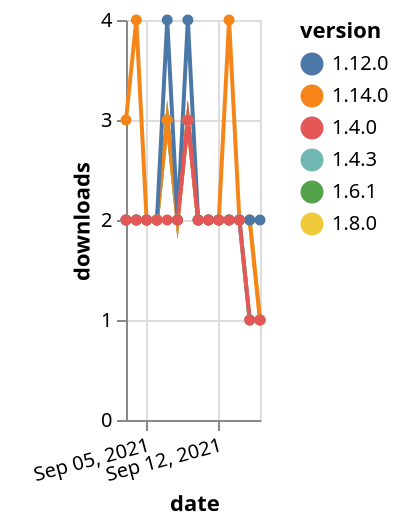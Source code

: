 {"$schema": "https://vega.github.io/schema/vega-lite/v5.json", "description": "A simple bar chart with embedded data.", "data": {"values": [{"date": "2021-09-03", "total": 1649, "delta": 2, "version": "1.6.1"}, {"date": "2021-09-04", "total": 1651, "delta": 2, "version": "1.6.1"}, {"date": "2021-09-05", "total": 1653, "delta": 2, "version": "1.6.1"}, {"date": "2021-09-06", "total": 1655, "delta": 2, "version": "1.6.1"}, {"date": "2021-09-07", "total": 1658, "delta": 3, "version": "1.6.1"}, {"date": "2021-09-08", "total": 1660, "delta": 2, "version": "1.6.1"}, {"date": "2021-09-09", "total": 1663, "delta": 3, "version": "1.6.1"}, {"date": "2021-09-10", "total": 1665, "delta": 2, "version": "1.6.1"}, {"date": "2021-09-11", "total": 1667, "delta": 2, "version": "1.6.1"}, {"date": "2021-09-12", "total": 1669, "delta": 2, "version": "1.6.1"}, {"date": "2021-09-13", "total": 1671, "delta": 2, "version": "1.6.1"}, {"date": "2021-09-14", "total": 1673, "delta": 2, "version": "1.6.1"}, {"date": "2021-09-15", "total": 1674, "delta": 1, "version": "1.6.1"}, {"date": "2021-09-16", "total": 1675, "delta": 1, "version": "1.6.1"}, {"date": "2021-09-03", "total": 1479, "delta": 2, "version": "1.8.0"}, {"date": "2021-09-04", "total": 1481, "delta": 2, "version": "1.8.0"}, {"date": "2021-09-05", "total": 1483, "delta": 2, "version": "1.8.0"}, {"date": "2021-09-06", "total": 1485, "delta": 2, "version": "1.8.0"}, {"date": "2021-09-07", "total": 1488, "delta": 3, "version": "1.8.0"}, {"date": "2021-09-08", "total": 1490, "delta": 2, "version": "1.8.0"}, {"date": "2021-09-09", "total": 1493, "delta": 3, "version": "1.8.0"}, {"date": "2021-09-10", "total": 1495, "delta": 2, "version": "1.8.0"}, {"date": "2021-09-11", "total": 1497, "delta": 2, "version": "1.8.0"}, {"date": "2021-09-12", "total": 1499, "delta": 2, "version": "1.8.0"}, {"date": "2021-09-13", "total": 1501, "delta": 2, "version": "1.8.0"}, {"date": "2021-09-14", "total": 1503, "delta": 2, "version": "1.8.0"}, {"date": "2021-09-15", "total": 1505, "delta": 2, "version": "1.8.0"}, {"date": "2021-09-16", "total": 1506, "delta": 1, "version": "1.8.0"}, {"date": "2021-09-03", "total": 2029, "delta": 2, "version": "1.4.3"}, {"date": "2021-09-04", "total": 2031, "delta": 2, "version": "1.4.3"}, {"date": "2021-09-05", "total": 2033, "delta": 2, "version": "1.4.3"}, {"date": "2021-09-06", "total": 2035, "delta": 2, "version": "1.4.3"}, {"date": "2021-09-07", "total": 2038, "delta": 3, "version": "1.4.3"}, {"date": "2021-09-08", "total": 2040, "delta": 2, "version": "1.4.3"}, {"date": "2021-09-09", "total": 2043, "delta": 3, "version": "1.4.3"}, {"date": "2021-09-10", "total": 2045, "delta": 2, "version": "1.4.3"}, {"date": "2021-09-11", "total": 2047, "delta": 2, "version": "1.4.3"}, {"date": "2021-09-12", "total": 2049, "delta": 2, "version": "1.4.3"}, {"date": "2021-09-13", "total": 2051, "delta": 2, "version": "1.4.3"}, {"date": "2021-09-14", "total": 2053, "delta": 2, "version": "1.4.3"}, {"date": "2021-09-15", "total": 2054, "delta": 1, "version": "1.4.3"}, {"date": "2021-09-16", "total": 2055, "delta": 1, "version": "1.4.3"}, {"date": "2021-09-03", "total": 226, "delta": 3, "version": "1.14.0"}, {"date": "2021-09-04", "total": 230, "delta": 4, "version": "1.14.0"}, {"date": "2021-09-05", "total": 232, "delta": 2, "version": "1.14.0"}, {"date": "2021-09-06", "total": 234, "delta": 2, "version": "1.14.0"}, {"date": "2021-09-07", "total": 237, "delta": 3, "version": "1.14.0"}, {"date": "2021-09-08", "total": 239, "delta": 2, "version": "1.14.0"}, {"date": "2021-09-09", "total": 242, "delta": 3, "version": "1.14.0"}, {"date": "2021-09-10", "total": 244, "delta": 2, "version": "1.14.0"}, {"date": "2021-09-11", "total": 246, "delta": 2, "version": "1.14.0"}, {"date": "2021-09-12", "total": 248, "delta": 2, "version": "1.14.0"}, {"date": "2021-09-13", "total": 252, "delta": 4, "version": "1.14.0"}, {"date": "2021-09-14", "total": 254, "delta": 2, "version": "1.14.0"}, {"date": "2021-09-15", "total": 256, "delta": 2, "version": "1.14.0"}, {"date": "2021-09-16", "total": 257, "delta": 1, "version": "1.14.0"}, {"date": "2021-09-03", "total": 729, "delta": 2, "version": "1.12.0"}, {"date": "2021-09-04", "total": 731, "delta": 2, "version": "1.12.0"}, {"date": "2021-09-05", "total": 733, "delta": 2, "version": "1.12.0"}, {"date": "2021-09-06", "total": 735, "delta": 2, "version": "1.12.0"}, {"date": "2021-09-07", "total": 739, "delta": 4, "version": "1.12.0"}, {"date": "2021-09-08", "total": 741, "delta": 2, "version": "1.12.0"}, {"date": "2021-09-09", "total": 745, "delta": 4, "version": "1.12.0"}, {"date": "2021-09-10", "total": 747, "delta": 2, "version": "1.12.0"}, {"date": "2021-09-11", "total": 749, "delta": 2, "version": "1.12.0"}, {"date": "2021-09-12", "total": 751, "delta": 2, "version": "1.12.0"}, {"date": "2021-09-13", "total": 753, "delta": 2, "version": "1.12.0"}, {"date": "2021-09-14", "total": 755, "delta": 2, "version": "1.12.0"}, {"date": "2021-09-15", "total": 757, "delta": 2, "version": "1.12.0"}, {"date": "2021-09-16", "total": 759, "delta": 2, "version": "1.12.0"}, {"date": "2021-09-03", "total": 1882, "delta": 2, "version": "1.4.0"}, {"date": "2021-09-04", "total": 1884, "delta": 2, "version": "1.4.0"}, {"date": "2021-09-05", "total": 1886, "delta": 2, "version": "1.4.0"}, {"date": "2021-09-06", "total": 1888, "delta": 2, "version": "1.4.0"}, {"date": "2021-09-07", "total": 1890, "delta": 2, "version": "1.4.0"}, {"date": "2021-09-08", "total": 1892, "delta": 2, "version": "1.4.0"}, {"date": "2021-09-09", "total": 1895, "delta": 3, "version": "1.4.0"}, {"date": "2021-09-10", "total": 1897, "delta": 2, "version": "1.4.0"}, {"date": "2021-09-11", "total": 1899, "delta": 2, "version": "1.4.0"}, {"date": "2021-09-12", "total": 1901, "delta": 2, "version": "1.4.0"}, {"date": "2021-09-13", "total": 1903, "delta": 2, "version": "1.4.0"}, {"date": "2021-09-14", "total": 1905, "delta": 2, "version": "1.4.0"}, {"date": "2021-09-15", "total": 1906, "delta": 1, "version": "1.4.0"}, {"date": "2021-09-16", "total": 1907, "delta": 1, "version": "1.4.0"}]}, "width": "container", "mark": {"type": "line", "point": {"filled": true}}, "encoding": {"x": {"field": "date", "type": "temporal", "timeUnit": "yearmonthdate", "title": "date", "axis": {"labelAngle": -15}}, "y": {"field": "delta", "type": "quantitative", "title": "downloads"}, "color": {"field": "version", "type": "nominal"}, "tooltip": {"field": "delta"}}}